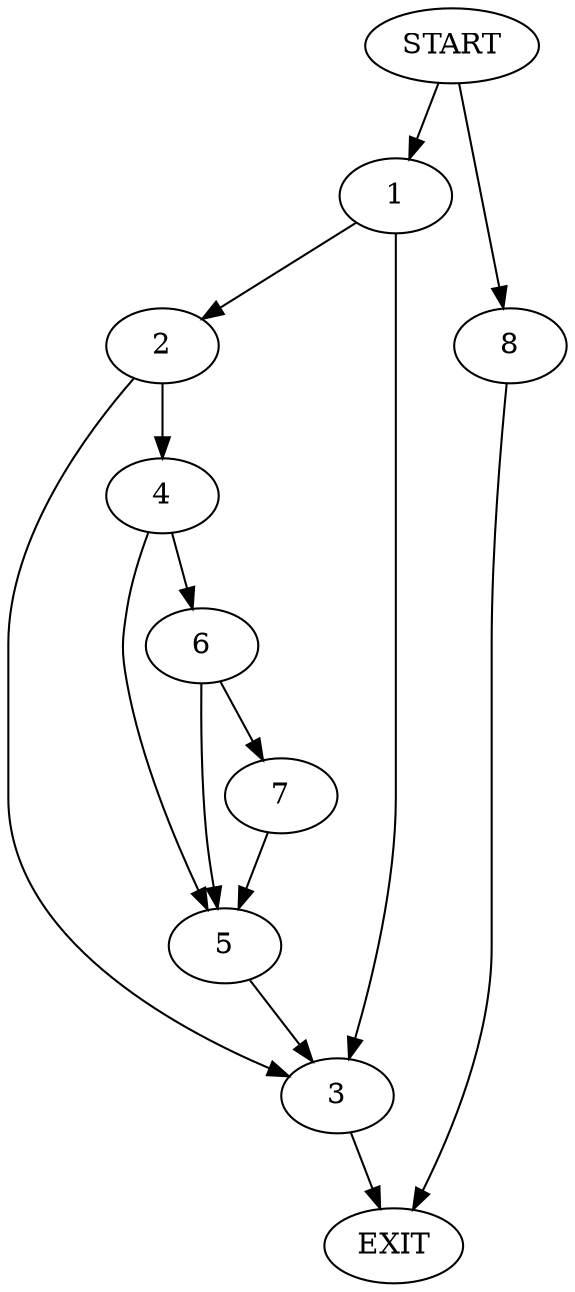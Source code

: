 digraph {
0 [label="START"]
9 [label="EXIT"]
0 -> 1
1 -> 2
1 -> 3
3 -> 9
2 -> 3
2 -> 4
4 -> 5
4 -> 6
5 -> 3
6 -> 5
6 -> 7
7 -> 5
0 -> 8
8 -> 9
}

